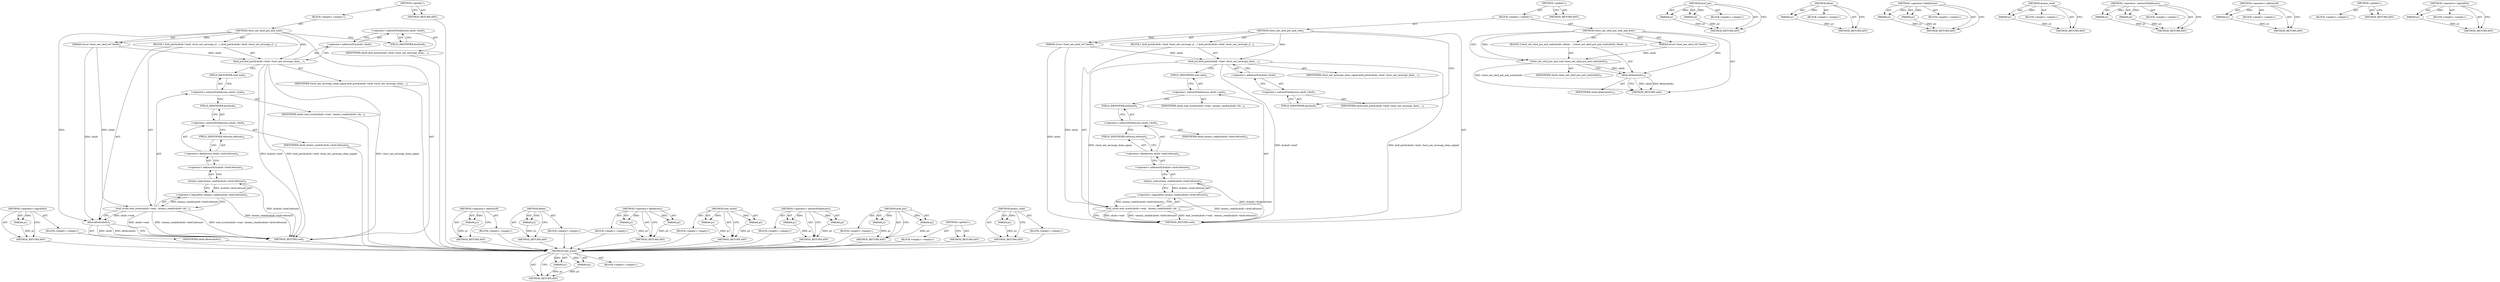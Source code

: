 digraph "&lt;operator&gt;.logicalNot" {
vulnerable_67 [label=<(METHOD,&lt;operator&gt;.logicalNot)>];
vulnerable_68 [label=<(PARAM,p1)>];
vulnerable_69 [label=<(BLOCK,&lt;empty&gt;,&lt;empty&gt;)>];
vulnerable_70 [label=<(METHOD_RETURN,ANY)>];
vulnerable_6 [label=<(METHOD,&lt;global&gt;)<SUB>1</SUB>>];
vulnerable_7 [label=<(BLOCK,&lt;empty&gt;,&lt;empty&gt;)<SUB>1</SUB>>];
vulnerable_8 [label=<(METHOD,vhost_net_ubuf_put_and_wait)<SUB>1</SUB>>];
vulnerable_9 [label=<(PARAM,struct vhost_net_ubuf_ref *ubufs)<SUB>1</SUB>>];
vulnerable_10 [label=<(BLOCK,{
 	kref_put(&amp;ubufs-&gt;kref, vhost_net_zerocopy_d...,{
 	kref_put(&amp;ubufs-&gt;kref, vhost_net_zerocopy_d...)<SUB>2</SUB>>];
vulnerable_11 [label=<(kref_put,kref_put(&amp;ubufs-&gt;kref, vhost_net_zerocopy_done_...)<SUB>3</SUB>>];
vulnerable_12 [label=<(&lt;operator&gt;.addressOf,&amp;ubufs-&gt;kref)<SUB>3</SUB>>];
vulnerable_13 [label=<(&lt;operator&gt;.indirectFieldAccess,ubufs-&gt;kref)<SUB>3</SUB>>];
vulnerable_14 [label=<(IDENTIFIER,ubufs,kref_put(&amp;ubufs-&gt;kref, vhost_net_zerocopy_done_...)<SUB>3</SUB>>];
vulnerable_15 [label=<(FIELD_IDENTIFIER,kref,kref)<SUB>3</SUB>>];
vulnerable_16 [label=<(IDENTIFIER,vhost_net_zerocopy_done_signal,kref_put(&amp;ubufs-&gt;kref, vhost_net_zerocopy_done_...)<SUB>3</SUB>>];
vulnerable_17 [label=<(wait_event,wait_event(ubufs-&gt;wait, !atomic_read(&amp;ubufs-&gt;kr...)<SUB>4</SUB>>];
vulnerable_18 [label=<(&lt;operator&gt;.indirectFieldAccess,ubufs-&gt;wait)<SUB>4</SUB>>];
vulnerable_19 [label=<(IDENTIFIER,ubufs,wait_event(ubufs-&gt;wait, !atomic_read(&amp;ubufs-&gt;kr...)<SUB>4</SUB>>];
vulnerable_20 [label=<(FIELD_IDENTIFIER,wait,wait)<SUB>4</SUB>>];
vulnerable_21 [label=<(&lt;operator&gt;.logicalNot,!atomic_read(&amp;ubufs-&gt;kref.refcount))<SUB>4</SUB>>];
vulnerable_22 [label=<(atomic_read,atomic_read(&amp;ubufs-&gt;kref.refcount))<SUB>4</SUB>>];
vulnerable_23 [label=<(&lt;operator&gt;.addressOf,&amp;ubufs-&gt;kref.refcount)<SUB>4</SUB>>];
vulnerable_24 [label=<(&lt;operator&gt;.fieldAccess,ubufs-&gt;kref.refcount)<SUB>4</SUB>>];
vulnerable_25 [label=<(&lt;operator&gt;.indirectFieldAccess,ubufs-&gt;kref)<SUB>4</SUB>>];
vulnerable_26 [label=<(IDENTIFIER,ubufs,atomic_read(&amp;ubufs-&gt;kref.refcount))<SUB>4</SUB>>];
vulnerable_27 [label=<(FIELD_IDENTIFIER,kref,kref)<SUB>4</SUB>>];
vulnerable_28 [label=<(FIELD_IDENTIFIER,refcount,refcount)<SUB>4</SUB>>];
vulnerable_29 [label=<(kfree,kfree(ubufs))<SUB>5</SUB>>];
vulnerable_30 [label=<(IDENTIFIER,ubufs,kfree(ubufs))<SUB>5</SUB>>];
vulnerable_31 [label=<(METHOD_RETURN,void)<SUB>1</SUB>>];
vulnerable_33 [label=<(METHOD_RETURN,ANY)<SUB>1</SUB>>];
vulnerable_53 [label=<(METHOD,&lt;operator&gt;.addressOf)>];
vulnerable_54 [label=<(PARAM,p1)>];
vulnerable_55 [label=<(BLOCK,&lt;empty&gt;,&lt;empty&gt;)>];
vulnerable_56 [label=<(METHOD_RETURN,ANY)>];
vulnerable_80 [label=<(METHOD,kfree)>];
vulnerable_81 [label=<(PARAM,p1)>];
vulnerable_82 [label=<(BLOCK,&lt;empty&gt;,&lt;empty&gt;)>];
vulnerable_83 [label=<(METHOD_RETURN,ANY)>];
vulnerable_75 [label=<(METHOD,&lt;operator&gt;.fieldAccess)>];
vulnerable_76 [label=<(PARAM,p1)>];
vulnerable_77 [label=<(PARAM,p2)>];
vulnerable_78 [label=<(BLOCK,&lt;empty&gt;,&lt;empty&gt;)>];
vulnerable_79 [label=<(METHOD_RETURN,ANY)>];
vulnerable_62 [label=<(METHOD,wait_event)>];
vulnerable_63 [label=<(PARAM,p1)>];
vulnerable_64 [label=<(PARAM,p2)>];
vulnerable_65 [label=<(BLOCK,&lt;empty&gt;,&lt;empty&gt;)>];
vulnerable_66 [label=<(METHOD_RETURN,ANY)>];
vulnerable_57 [label=<(METHOD,&lt;operator&gt;.indirectFieldAccess)>];
vulnerable_58 [label=<(PARAM,p1)>];
vulnerable_59 [label=<(PARAM,p2)>];
vulnerable_60 [label=<(BLOCK,&lt;empty&gt;,&lt;empty&gt;)>];
vulnerable_61 [label=<(METHOD_RETURN,ANY)>];
vulnerable_48 [label=<(METHOD,kref_put)>];
vulnerable_49 [label=<(PARAM,p1)>];
vulnerable_50 [label=<(PARAM,p2)>];
vulnerable_51 [label=<(BLOCK,&lt;empty&gt;,&lt;empty&gt;)>];
vulnerable_52 [label=<(METHOD_RETURN,ANY)>];
vulnerable_42 [label=<(METHOD,&lt;global&gt;)<SUB>1</SUB>>];
vulnerable_43 [label=<(BLOCK,&lt;empty&gt;,&lt;empty&gt;)>];
vulnerable_44 [label=<(METHOD_RETURN,ANY)>];
vulnerable_71 [label=<(METHOD,atomic_read)>];
vulnerable_72 [label=<(PARAM,p1)>];
vulnerable_73 [label=<(BLOCK,&lt;empty&gt;,&lt;empty&gt;)>];
vulnerable_74 [label=<(METHOD_RETURN,ANY)>];
fixed_69 [label=<(METHOD,wait_event)>];
fixed_70 [label=<(PARAM,p1)>];
fixed_71 [label=<(PARAM,p2)>];
fixed_72 [label=<(BLOCK,&lt;empty&gt;,&lt;empty&gt;)>];
fixed_73 [label=<(METHOD_RETURN,ANY)>];
fixed_6 [label=<(METHOD,&lt;global&gt;)<SUB>1</SUB>>];
fixed_7 [label=<(BLOCK,&lt;empty&gt;,&lt;empty&gt;)<SUB>1</SUB>>];
fixed_8 [label=<(METHOD,vhost_net_ubuf_put_and_wait)<SUB>1</SUB>>];
fixed_9 [label=<(PARAM,struct vhost_net_ubuf_ref *ubufs)<SUB>1</SUB>>];
fixed_10 [label=<(BLOCK,{
 	kref_put(&amp;ubufs-&gt;kref, vhost_net_zerocopy_d...,{
 	kref_put(&amp;ubufs-&gt;kref, vhost_net_zerocopy_d...)<SUB>2</SUB>>];
fixed_11 [label=<(kref_put,kref_put(&amp;ubufs-&gt;kref, vhost_net_zerocopy_done_...)<SUB>3</SUB>>];
fixed_12 [label=<(&lt;operator&gt;.addressOf,&amp;ubufs-&gt;kref)<SUB>3</SUB>>];
fixed_13 [label=<(&lt;operator&gt;.indirectFieldAccess,ubufs-&gt;kref)<SUB>3</SUB>>];
fixed_14 [label=<(IDENTIFIER,ubufs,kref_put(&amp;ubufs-&gt;kref, vhost_net_zerocopy_done_...)<SUB>3</SUB>>];
fixed_15 [label=<(FIELD_IDENTIFIER,kref,kref)<SUB>3</SUB>>];
fixed_16 [label=<(IDENTIFIER,vhost_net_zerocopy_done_signal,kref_put(&amp;ubufs-&gt;kref, vhost_net_zerocopy_done_...)<SUB>3</SUB>>];
fixed_17 [label=<(wait_event,wait_event(ubufs-&gt;wait, !atomic_read(&amp;ubufs-&gt;kr...)<SUB>4</SUB>>];
fixed_18 [label=<(&lt;operator&gt;.indirectFieldAccess,ubufs-&gt;wait)<SUB>4</SUB>>];
fixed_19 [label=<(IDENTIFIER,ubufs,wait_event(ubufs-&gt;wait, !atomic_read(&amp;ubufs-&gt;kr...)<SUB>4</SUB>>];
fixed_20 [label=<(FIELD_IDENTIFIER,wait,wait)<SUB>4</SUB>>];
fixed_21 [label=<(&lt;operator&gt;.logicalNot,!atomic_read(&amp;ubufs-&gt;kref.refcount))<SUB>4</SUB>>];
fixed_22 [label=<(atomic_read,atomic_read(&amp;ubufs-&gt;kref.refcount))<SUB>4</SUB>>];
fixed_23 [label=<(&lt;operator&gt;.addressOf,&amp;ubufs-&gt;kref.refcount)<SUB>4</SUB>>];
fixed_24 [label=<(&lt;operator&gt;.fieldAccess,ubufs-&gt;kref.refcount)<SUB>4</SUB>>];
fixed_25 [label=<(&lt;operator&gt;.indirectFieldAccess,ubufs-&gt;kref)<SUB>4</SUB>>];
fixed_26 [label=<(IDENTIFIER,ubufs,atomic_read(&amp;ubufs-&gt;kref.refcount))<SUB>4</SUB>>];
fixed_27 [label=<(FIELD_IDENTIFIER,kref,kref)<SUB>4</SUB>>];
fixed_28 [label=<(FIELD_IDENTIFIER,refcount,refcount)<SUB>4</SUB>>];
fixed_29 [label=<(METHOD_RETURN,void)<SUB>1</SUB>>];
fixed_31 [label=<(METHOD,vhost_net_ubuf_put_wait_and_free)<SUB>7</SUB>>];
fixed_32 [label=<(PARAM,struct vhost_net_ubuf_ref *ubufs)<SUB>7</SUB>>];
fixed_33 [label=<(BLOCK,{
	vhost_net_ubuf_put_and_wait(ubufs);
 	kfree(...,{
	vhost_net_ubuf_put_and_wait(ubufs);
 	kfree(...)<SUB>8</SUB>>];
fixed_34 [label=<(vhost_net_ubuf_put_and_wait,vhost_net_ubuf_put_and_wait(ubufs))<SUB>9</SUB>>];
fixed_35 [label=<(IDENTIFIER,ubufs,vhost_net_ubuf_put_and_wait(ubufs))<SUB>9</SUB>>];
fixed_36 [label=<(kfree,kfree(ubufs))<SUB>10</SUB>>];
fixed_37 [label=<(IDENTIFIER,ubufs,kfree(ubufs))<SUB>10</SUB>>];
fixed_38 [label=<(METHOD_RETURN,void)<SUB>7</SUB>>];
fixed_40 [label=<(METHOD_RETURN,ANY)<SUB>1</SUB>>];
fixed_55 [label=<(METHOD,kref_put)>];
fixed_56 [label=<(PARAM,p1)>];
fixed_57 [label=<(PARAM,p2)>];
fixed_58 [label=<(BLOCK,&lt;empty&gt;,&lt;empty&gt;)>];
fixed_59 [label=<(METHOD_RETURN,ANY)>];
fixed_87 [label=<(METHOD,kfree)>];
fixed_88 [label=<(PARAM,p1)>];
fixed_89 [label=<(BLOCK,&lt;empty&gt;,&lt;empty&gt;)>];
fixed_90 [label=<(METHOD_RETURN,ANY)>];
fixed_82 [label=<(METHOD,&lt;operator&gt;.fieldAccess)>];
fixed_83 [label=<(PARAM,p1)>];
fixed_84 [label=<(PARAM,p2)>];
fixed_85 [label=<(BLOCK,&lt;empty&gt;,&lt;empty&gt;)>];
fixed_86 [label=<(METHOD_RETURN,ANY)>];
fixed_78 [label=<(METHOD,atomic_read)>];
fixed_79 [label=<(PARAM,p1)>];
fixed_80 [label=<(BLOCK,&lt;empty&gt;,&lt;empty&gt;)>];
fixed_81 [label=<(METHOD_RETURN,ANY)>];
fixed_64 [label=<(METHOD,&lt;operator&gt;.indirectFieldAccess)>];
fixed_65 [label=<(PARAM,p1)>];
fixed_66 [label=<(PARAM,p2)>];
fixed_67 [label=<(BLOCK,&lt;empty&gt;,&lt;empty&gt;)>];
fixed_68 [label=<(METHOD_RETURN,ANY)>];
fixed_60 [label=<(METHOD,&lt;operator&gt;.addressOf)>];
fixed_61 [label=<(PARAM,p1)>];
fixed_62 [label=<(BLOCK,&lt;empty&gt;,&lt;empty&gt;)>];
fixed_63 [label=<(METHOD_RETURN,ANY)>];
fixed_49 [label=<(METHOD,&lt;global&gt;)<SUB>1</SUB>>];
fixed_50 [label=<(BLOCK,&lt;empty&gt;,&lt;empty&gt;)>];
fixed_51 [label=<(METHOD_RETURN,ANY)>];
fixed_74 [label=<(METHOD,&lt;operator&gt;.logicalNot)>];
fixed_75 [label=<(PARAM,p1)>];
fixed_76 [label=<(BLOCK,&lt;empty&gt;,&lt;empty&gt;)>];
fixed_77 [label=<(METHOD_RETURN,ANY)>];
vulnerable_67 -> vulnerable_68  [key=0, label="AST: "];
vulnerable_67 -> vulnerable_68  [key=1, label="DDG: "];
vulnerable_67 -> vulnerable_69  [key=0, label="AST: "];
vulnerable_67 -> vulnerable_70  [key=0, label="AST: "];
vulnerable_67 -> vulnerable_70  [key=1, label="CFG: "];
vulnerable_68 -> vulnerable_70  [key=0, label="DDG: p1"];
vulnerable_69 -> fixed_69  [key=0];
vulnerable_70 -> fixed_69  [key=0];
vulnerable_6 -> vulnerable_7  [key=0, label="AST: "];
vulnerable_6 -> vulnerable_33  [key=0, label="AST: "];
vulnerable_6 -> vulnerable_33  [key=1, label="CFG: "];
vulnerable_7 -> vulnerable_8  [key=0, label="AST: "];
vulnerable_8 -> vulnerable_9  [key=0, label="AST: "];
vulnerable_8 -> vulnerable_9  [key=1, label="DDG: "];
vulnerable_8 -> vulnerable_10  [key=0, label="AST: "];
vulnerable_8 -> vulnerable_31  [key=0, label="AST: "];
vulnerable_8 -> vulnerable_15  [key=0, label="CFG: "];
vulnerable_8 -> vulnerable_11  [key=0, label="DDG: "];
vulnerable_8 -> vulnerable_29  [key=0, label="DDG: "];
vulnerable_9 -> vulnerable_11  [key=0, label="DDG: ubufs"];
vulnerable_9 -> vulnerable_17  [key=0, label="DDG: ubufs"];
vulnerable_9 -> vulnerable_29  [key=0, label="DDG: ubufs"];
vulnerable_10 -> vulnerable_11  [key=0, label="AST: "];
vulnerable_10 -> vulnerable_17  [key=0, label="AST: "];
vulnerable_10 -> vulnerable_29  [key=0, label="AST: "];
vulnerable_11 -> vulnerable_12  [key=0, label="AST: "];
vulnerable_11 -> vulnerable_16  [key=0, label="AST: "];
vulnerable_11 -> vulnerable_20  [key=0, label="CFG: "];
vulnerable_11 -> vulnerable_31  [key=0, label="DDG: &amp;ubufs-&gt;kref"];
vulnerable_11 -> vulnerable_31  [key=1, label="DDG: kref_put(&amp;ubufs-&gt;kref, vhost_net_zerocopy_done_signal)"];
vulnerable_11 -> vulnerable_31  [key=2, label="DDG: vhost_net_zerocopy_done_signal"];
vulnerable_12 -> vulnerable_13  [key=0, label="AST: "];
vulnerable_12 -> vulnerable_11  [key=0, label="CFG: "];
vulnerable_13 -> vulnerable_14  [key=0, label="AST: "];
vulnerable_13 -> vulnerable_15  [key=0, label="AST: "];
vulnerable_13 -> vulnerable_12  [key=0, label="CFG: "];
vulnerable_14 -> fixed_69  [key=0];
vulnerable_15 -> vulnerable_13  [key=0, label="CFG: "];
vulnerable_16 -> fixed_69  [key=0];
vulnerable_17 -> vulnerable_18  [key=0, label="AST: "];
vulnerable_17 -> vulnerable_21  [key=0, label="AST: "];
vulnerable_17 -> vulnerable_29  [key=0, label="CFG: "];
vulnerable_17 -> vulnerable_29  [key=1, label="DDG: ubufs-&gt;wait"];
vulnerable_17 -> vulnerable_31  [key=0, label="DDG: ubufs-&gt;wait"];
vulnerable_17 -> vulnerable_31  [key=1, label="DDG: !atomic_read(&amp;ubufs-&gt;kref.refcount)"];
vulnerable_17 -> vulnerable_31  [key=2, label="DDG: wait_event(ubufs-&gt;wait, !atomic_read(&amp;ubufs-&gt;kref.refcount))"];
vulnerable_18 -> vulnerable_19  [key=0, label="AST: "];
vulnerable_18 -> vulnerable_20  [key=0, label="AST: "];
vulnerable_18 -> vulnerable_27  [key=0, label="CFG: "];
vulnerable_19 -> fixed_69  [key=0];
vulnerable_20 -> vulnerable_18  [key=0, label="CFG: "];
vulnerable_21 -> vulnerable_22  [key=0, label="AST: "];
vulnerable_21 -> vulnerable_17  [key=0, label="CFG: "];
vulnerable_21 -> vulnerable_17  [key=1, label="DDG: atomic_read(&amp;ubufs-&gt;kref.refcount)"];
vulnerable_21 -> vulnerable_31  [key=0, label="DDG: atomic_read(&amp;ubufs-&gt;kref.refcount)"];
vulnerable_22 -> vulnerable_23  [key=0, label="AST: "];
vulnerable_22 -> vulnerable_21  [key=0, label="CFG: "];
vulnerable_22 -> vulnerable_21  [key=1, label="DDG: &amp;ubufs-&gt;kref.refcount"];
vulnerable_22 -> vulnerable_31  [key=0, label="DDG: &amp;ubufs-&gt;kref.refcount"];
vulnerable_23 -> vulnerable_24  [key=0, label="AST: "];
vulnerable_23 -> vulnerable_22  [key=0, label="CFG: "];
vulnerable_24 -> vulnerable_25  [key=0, label="AST: "];
vulnerable_24 -> vulnerable_28  [key=0, label="AST: "];
vulnerable_24 -> vulnerable_23  [key=0, label="CFG: "];
vulnerable_25 -> vulnerable_26  [key=0, label="AST: "];
vulnerable_25 -> vulnerable_27  [key=0, label="AST: "];
vulnerable_25 -> vulnerable_28  [key=0, label="CFG: "];
vulnerable_26 -> fixed_69  [key=0];
vulnerable_27 -> vulnerable_25  [key=0, label="CFG: "];
vulnerable_28 -> vulnerable_24  [key=0, label="CFG: "];
vulnerable_29 -> vulnerable_30  [key=0, label="AST: "];
vulnerable_29 -> vulnerable_31  [key=0, label="CFG: "];
vulnerable_29 -> vulnerable_31  [key=1, label="DDG: ubufs"];
vulnerable_29 -> vulnerable_31  [key=2, label="DDG: kfree(ubufs)"];
vulnerable_30 -> fixed_69  [key=0];
vulnerable_31 -> fixed_69  [key=0];
vulnerable_33 -> fixed_69  [key=0];
vulnerable_53 -> vulnerable_54  [key=0, label="AST: "];
vulnerable_53 -> vulnerable_54  [key=1, label="DDG: "];
vulnerable_53 -> vulnerable_55  [key=0, label="AST: "];
vulnerable_53 -> vulnerable_56  [key=0, label="AST: "];
vulnerable_53 -> vulnerable_56  [key=1, label="CFG: "];
vulnerable_54 -> vulnerable_56  [key=0, label="DDG: p1"];
vulnerable_55 -> fixed_69  [key=0];
vulnerable_56 -> fixed_69  [key=0];
vulnerable_80 -> vulnerable_81  [key=0, label="AST: "];
vulnerable_80 -> vulnerable_81  [key=1, label="DDG: "];
vulnerable_80 -> vulnerable_82  [key=0, label="AST: "];
vulnerable_80 -> vulnerable_83  [key=0, label="AST: "];
vulnerable_80 -> vulnerable_83  [key=1, label="CFG: "];
vulnerable_81 -> vulnerable_83  [key=0, label="DDG: p1"];
vulnerable_82 -> fixed_69  [key=0];
vulnerable_83 -> fixed_69  [key=0];
vulnerable_75 -> vulnerable_76  [key=0, label="AST: "];
vulnerable_75 -> vulnerable_76  [key=1, label="DDG: "];
vulnerable_75 -> vulnerable_78  [key=0, label="AST: "];
vulnerable_75 -> vulnerable_77  [key=0, label="AST: "];
vulnerable_75 -> vulnerable_77  [key=1, label="DDG: "];
vulnerable_75 -> vulnerable_79  [key=0, label="AST: "];
vulnerable_75 -> vulnerable_79  [key=1, label="CFG: "];
vulnerable_76 -> vulnerable_79  [key=0, label="DDG: p1"];
vulnerable_77 -> vulnerable_79  [key=0, label="DDG: p2"];
vulnerable_78 -> fixed_69  [key=0];
vulnerable_79 -> fixed_69  [key=0];
vulnerable_62 -> vulnerable_63  [key=0, label="AST: "];
vulnerable_62 -> vulnerable_63  [key=1, label="DDG: "];
vulnerable_62 -> vulnerable_65  [key=0, label="AST: "];
vulnerable_62 -> vulnerable_64  [key=0, label="AST: "];
vulnerable_62 -> vulnerable_64  [key=1, label="DDG: "];
vulnerable_62 -> vulnerable_66  [key=0, label="AST: "];
vulnerable_62 -> vulnerable_66  [key=1, label="CFG: "];
vulnerable_63 -> vulnerable_66  [key=0, label="DDG: p1"];
vulnerable_64 -> vulnerable_66  [key=0, label="DDG: p2"];
vulnerable_65 -> fixed_69  [key=0];
vulnerable_66 -> fixed_69  [key=0];
vulnerable_57 -> vulnerable_58  [key=0, label="AST: "];
vulnerable_57 -> vulnerable_58  [key=1, label="DDG: "];
vulnerable_57 -> vulnerable_60  [key=0, label="AST: "];
vulnerable_57 -> vulnerable_59  [key=0, label="AST: "];
vulnerable_57 -> vulnerable_59  [key=1, label="DDG: "];
vulnerable_57 -> vulnerable_61  [key=0, label="AST: "];
vulnerable_57 -> vulnerable_61  [key=1, label="CFG: "];
vulnerable_58 -> vulnerable_61  [key=0, label="DDG: p1"];
vulnerable_59 -> vulnerable_61  [key=0, label="DDG: p2"];
vulnerable_60 -> fixed_69  [key=0];
vulnerable_61 -> fixed_69  [key=0];
vulnerable_48 -> vulnerable_49  [key=0, label="AST: "];
vulnerable_48 -> vulnerable_49  [key=1, label="DDG: "];
vulnerable_48 -> vulnerable_51  [key=0, label="AST: "];
vulnerable_48 -> vulnerable_50  [key=0, label="AST: "];
vulnerable_48 -> vulnerable_50  [key=1, label="DDG: "];
vulnerable_48 -> vulnerable_52  [key=0, label="AST: "];
vulnerable_48 -> vulnerable_52  [key=1, label="CFG: "];
vulnerable_49 -> vulnerable_52  [key=0, label="DDG: p1"];
vulnerable_50 -> vulnerable_52  [key=0, label="DDG: p2"];
vulnerable_51 -> fixed_69  [key=0];
vulnerable_52 -> fixed_69  [key=0];
vulnerable_42 -> vulnerable_43  [key=0, label="AST: "];
vulnerable_42 -> vulnerable_44  [key=0, label="AST: "];
vulnerable_42 -> vulnerable_44  [key=1, label="CFG: "];
vulnerable_43 -> fixed_69  [key=0];
vulnerable_44 -> fixed_69  [key=0];
vulnerable_71 -> vulnerable_72  [key=0, label="AST: "];
vulnerable_71 -> vulnerable_72  [key=1, label="DDG: "];
vulnerable_71 -> vulnerable_73  [key=0, label="AST: "];
vulnerable_71 -> vulnerable_74  [key=0, label="AST: "];
vulnerable_71 -> vulnerable_74  [key=1, label="CFG: "];
vulnerable_72 -> vulnerable_74  [key=0, label="DDG: p1"];
vulnerable_73 -> fixed_69  [key=0];
vulnerable_74 -> fixed_69  [key=0];
fixed_69 -> fixed_70  [key=0, label="AST: "];
fixed_69 -> fixed_70  [key=1, label="DDG: "];
fixed_69 -> fixed_72  [key=0, label="AST: "];
fixed_69 -> fixed_71  [key=0, label="AST: "];
fixed_69 -> fixed_71  [key=1, label="DDG: "];
fixed_69 -> fixed_73  [key=0, label="AST: "];
fixed_69 -> fixed_73  [key=1, label="CFG: "];
fixed_70 -> fixed_73  [key=0, label="DDG: p1"];
fixed_71 -> fixed_73  [key=0, label="DDG: p2"];
fixed_6 -> fixed_7  [key=0, label="AST: "];
fixed_6 -> fixed_40  [key=0, label="AST: "];
fixed_6 -> fixed_40  [key=1, label="CFG: "];
fixed_7 -> fixed_8  [key=0, label="AST: "];
fixed_7 -> fixed_31  [key=0, label="AST: "];
fixed_8 -> fixed_9  [key=0, label="AST: "];
fixed_8 -> fixed_9  [key=1, label="DDG: "];
fixed_8 -> fixed_10  [key=0, label="AST: "];
fixed_8 -> fixed_29  [key=0, label="AST: "];
fixed_8 -> fixed_15  [key=0, label="CFG: "];
fixed_8 -> fixed_11  [key=0, label="DDG: "];
fixed_9 -> fixed_29  [key=0, label="DDG: ubufs"];
fixed_9 -> fixed_11  [key=0, label="DDG: ubufs"];
fixed_9 -> fixed_17  [key=0, label="DDG: ubufs"];
fixed_10 -> fixed_11  [key=0, label="AST: "];
fixed_10 -> fixed_17  [key=0, label="AST: "];
fixed_11 -> fixed_12  [key=0, label="AST: "];
fixed_11 -> fixed_16  [key=0, label="AST: "];
fixed_11 -> fixed_20  [key=0, label="CFG: "];
fixed_11 -> fixed_29  [key=0, label="DDG: &amp;ubufs-&gt;kref"];
fixed_11 -> fixed_29  [key=1, label="DDG: kref_put(&amp;ubufs-&gt;kref, vhost_net_zerocopy_done_signal)"];
fixed_11 -> fixed_29  [key=2, label="DDG: vhost_net_zerocopy_done_signal"];
fixed_12 -> fixed_13  [key=0, label="AST: "];
fixed_12 -> fixed_11  [key=0, label="CFG: "];
fixed_13 -> fixed_14  [key=0, label="AST: "];
fixed_13 -> fixed_15  [key=0, label="AST: "];
fixed_13 -> fixed_12  [key=0, label="CFG: "];
fixed_15 -> fixed_13  [key=0, label="CFG: "];
fixed_17 -> fixed_18  [key=0, label="AST: "];
fixed_17 -> fixed_21  [key=0, label="AST: "];
fixed_17 -> fixed_29  [key=0, label="CFG: "];
fixed_17 -> fixed_29  [key=1, label="DDG: ubufs-&gt;wait"];
fixed_17 -> fixed_29  [key=2, label="DDG: !atomic_read(&amp;ubufs-&gt;kref.refcount)"];
fixed_17 -> fixed_29  [key=3, label="DDG: wait_event(ubufs-&gt;wait, !atomic_read(&amp;ubufs-&gt;kref.refcount))"];
fixed_18 -> fixed_19  [key=0, label="AST: "];
fixed_18 -> fixed_20  [key=0, label="AST: "];
fixed_18 -> fixed_27  [key=0, label="CFG: "];
fixed_20 -> fixed_18  [key=0, label="CFG: "];
fixed_21 -> fixed_22  [key=0, label="AST: "];
fixed_21 -> fixed_17  [key=0, label="CFG: "];
fixed_21 -> fixed_17  [key=1, label="DDG: atomic_read(&amp;ubufs-&gt;kref.refcount)"];
fixed_21 -> fixed_29  [key=0, label="DDG: atomic_read(&amp;ubufs-&gt;kref.refcount)"];
fixed_22 -> fixed_23  [key=0, label="AST: "];
fixed_22 -> fixed_21  [key=0, label="CFG: "];
fixed_22 -> fixed_21  [key=1, label="DDG: &amp;ubufs-&gt;kref.refcount"];
fixed_22 -> fixed_29  [key=0, label="DDG: &amp;ubufs-&gt;kref.refcount"];
fixed_23 -> fixed_24  [key=0, label="AST: "];
fixed_23 -> fixed_22  [key=0, label="CFG: "];
fixed_24 -> fixed_25  [key=0, label="AST: "];
fixed_24 -> fixed_28  [key=0, label="AST: "];
fixed_24 -> fixed_23  [key=0, label="CFG: "];
fixed_25 -> fixed_26  [key=0, label="AST: "];
fixed_25 -> fixed_27  [key=0, label="AST: "];
fixed_25 -> fixed_28  [key=0, label="CFG: "];
fixed_27 -> fixed_25  [key=0, label="CFG: "];
fixed_28 -> fixed_24  [key=0, label="CFG: "];
fixed_31 -> fixed_32  [key=0, label="AST: "];
fixed_31 -> fixed_32  [key=1, label="DDG: "];
fixed_31 -> fixed_33  [key=0, label="AST: "];
fixed_31 -> fixed_38  [key=0, label="AST: "];
fixed_31 -> fixed_34  [key=0, label="CFG: "];
fixed_31 -> fixed_34  [key=1, label="DDG: "];
fixed_31 -> fixed_36  [key=0, label="DDG: "];
fixed_32 -> fixed_34  [key=0, label="DDG: ubufs"];
fixed_33 -> fixed_34  [key=0, label="AST: "];
fixed_33 -> fixed_36  [key=0, label="AST: "];
fixed_34 -> fixed_35  [key=0, label="AST: "];
fixed_34 -> fixed_36  [key=0, label="CFG: "];
fixed_34 -> fixed_36  [key=1, label="DDG: ubufs"];
fixed_34 -> fixed_38  [key=0, label="DDG: vhost_net_ubuf_put_and_wait(ubufs)"];
fixed_36 -> fixed_37  [key=0, label="AST: "];
fixed_36 -> fixed_38  [key=0, label="CFG: "];
fixed_36 -> fixed_38  [key=1, label="DDG: ubufs"];
fixed_36 -> fixed_38  [key=2, label="DDG: kfree(ubufs)"];
fixed_55 -> fixed_56  [key=0, label="AST: "];
fixed_55 -> fixed_56  [key=1, label="DDG: "];
fixed_55 -> fixed_58  [key=0, label="AST: "];
fixed_55 -> fixed_57  [key=0, label="AST: "];
fixed_55 -> fixed_57  [key=1, label="DDG: "];
fixed_55 -> fixed_59  [key=0, label="AST: "];
fixed_55 -> fixed_59  [key=1, label="CFG: "];
fixed_56 -> fixed_59  [key=0, label="DDG: p1"];
fixed_57 -> fixed_59  [key=0, label="DDG: p2"];
fixed_87 -> fixed_88  [key=0, label="AST: "];
fixed_87 -> fixed_88  [key=1, label="DDG: "];
fixed_87 -> fixed_89  [key=0, label="AST: "];
fixed_87 -> fixed_90  [key=0, label="AST: "];
fixed_87 -> fixed_90  [key=1, label="CFG: "];
fixed_88 -> fixed_90  [key=0, label="DDG: p1"];
fixed_82 -> fixed_83  [key=0, label="AST: "];
fixed_82 -> fixed_83  [key=1, label="DDG: "];
fixed_82 -> fixed_85  [key=0, label="AST: "];
fixed_82 -> fixed_84  [key=0, label="AST: "];
fixed_82 -> fixed_84  [key=1, label="DDG: "];
fixed_82 -> fixed_86  [key=0, label="AST: "];
fixed_82 -> fixed_86  [key=1, label="CFG: "];
fixed_83 -> fixed_86  [key=0, label="DDG: p1"];
fixed_84 -> fixed_86  [key=0, label="DDG: p2"];
fixed_78 -> fixed_79  [key=0, label="AST: "];
fixed_78 -> fixed_79  [key=1, label="DDG: "];
fixed_78 -> fixed_80  [key=0, label="AST: "];
fixed_78 -> fixed_81  [key=0, label="AST: "];
fixed_78 -> fixed_81  [key=1, label="CFG: "];
fixed_79 -> fixed_81  [key=0, label="DDG: p1"];
fixed_64 -> fixed_65  [key=0, label="AST: "];
fixed_64 -> fixed_65  [key=1, label="DDG: "];
fixed_64 -> fixed_67  [key=0, label="AST: "];
fixed_64 -> fixed_66  [key=0, label="AST: "];
fixed_64 -> fixed_66  [key=1, label="DDG: "];
fixed_64 -> fixed_68  [key=0, label="AST: "];
fixed_64 -> fixed_68  [key=1, label="CFG: "];
fixed_65 -> fixed_68  [key=0, label="DDG: p1"];
fixed_66 -> fixed_68  [key=0, label="DDG: p2"];
fixed_60 -> fixed_61  [key=0, label="AST: "];
fixed_60 -> fixed_61  [key=1, label="DDG: "];
fixed_60 -> fixed_62  [key=0, label="AST: "];
fixed_60 -> fixed_63  [key=0, label="AST: "];
fixed_60 -> fixed_63  [key=1, label="CFG: "];
fixed_61 -> fixed_63  [key=0, label="DDG: p1"];
fixed_49 -> fixed_50  [key=0, label="AST: "];
fixed_49 -> fixed_51  [key=0, label="AST: "];
fixed_49 -> fixed_51  [key=1, label="CFG: "];
fixed_74 -> fixed_75  [key=0, label="AST: "];
fixed_74 -> fixed_75  [key=1, label="DDG: "];
fixed_74 -> fixed_76  [key=0, label="AST: "];
fixed_74 -> fixed_77  [key=0, label="AST: "];
fixed_74 -> fixed_77  [key=1, label="CFG: "];
fixed_75 -> fixed_77  [key=0, label="DDG: p1"];
}
